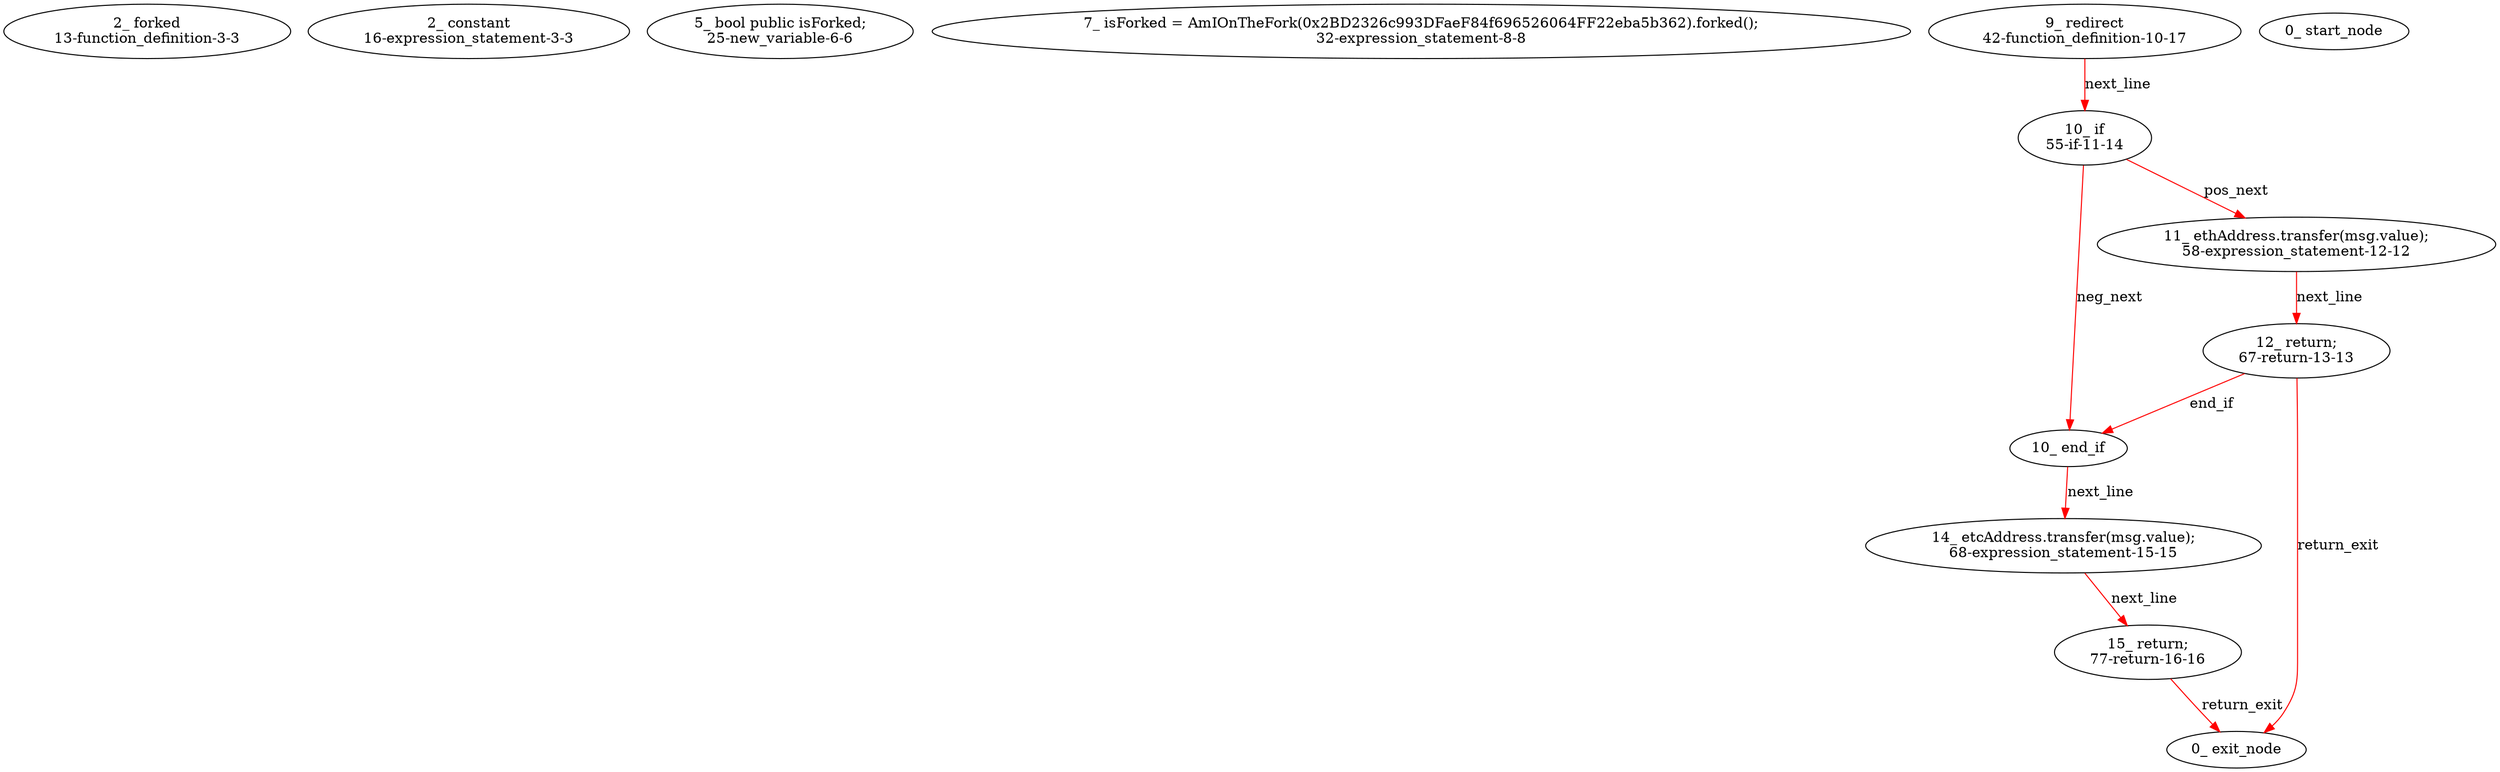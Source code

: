 digraph  {
13 [label="2_ forked\n13-function_definition-3-3", type_label=function_definition];
16 [label="2_ constant\n16-expression_statement-3-3", type_label=expression_statement];
25 [label="5_ bool public isForked;\n25-new_variable-6-6", type_label=new_variable];
32 [label="7_ isForked = AmIOnTheFork(0x2BD2326c993DFaeF84f696526064FF22eba5b362).forked();\n32-expression_statement-8-8", type_label=expression_statement];
42 [label="9_ redirect\n42-function_definition-10-17", type_label=function_definition];
55 [label="10_ if\n55-if-11-14", type_label=if];
128 [label="10_ end_if", type_label=end_if];
58 [label="11_ ethAddress.transfer(msg.value);\n58-expression_statement-12-12", type_label=expression_statement];
67 [label="12_ return;\n67-return-13-13", type_label=return];
68 [label="14_ etcAddress.transfer(msg.value);\n68-expression_statement-15-15", type_label=expression_statement];
77 [label="15_ return;\n77-return-16-16", type_label=return];
1 [label="0_ start_node", type_label=start];
2 [label="0_ exit_node", type_label=exit];
42 -> 55  [color=red, controlflow_type=next_line, edge_type=CFG_edge, key=0, label=next_line];
55 -> 58  [color=red, controlflow_type=pos_next, edge_type=CFG_edge, key=0, label=pos_next];
55 -> 128  [color=red, controlflow_type=neg_next, edge_type=CFG_edge, key=0, label=neg_next];
128 -> 68  [color=red, controlflow_type=next_line, edge_type=CFG_edge, key=0, label=next_line];
58 -> 67  [color=red, controlflow_type=next_line, edge_type=CFG_edge, key=0, label=next_line];
67 -> 128  [color=red, controlflow_type=end_if, edge_type=CFG_edge, key=0, label=end_if];
67 -> 2  [color=red, controlflow_type=return_exit, edge_type=CFG_edge, key=0, label=return_exit];
68 -> 77  [color=red, controlflow_type=next_line, edge_type=CFG_edge, key=0, label=next_line];
77 -> 2  [color=red, controlflow_type=return_exit, edge_type=CFG_edge, key=0, label=return_exit];
}
